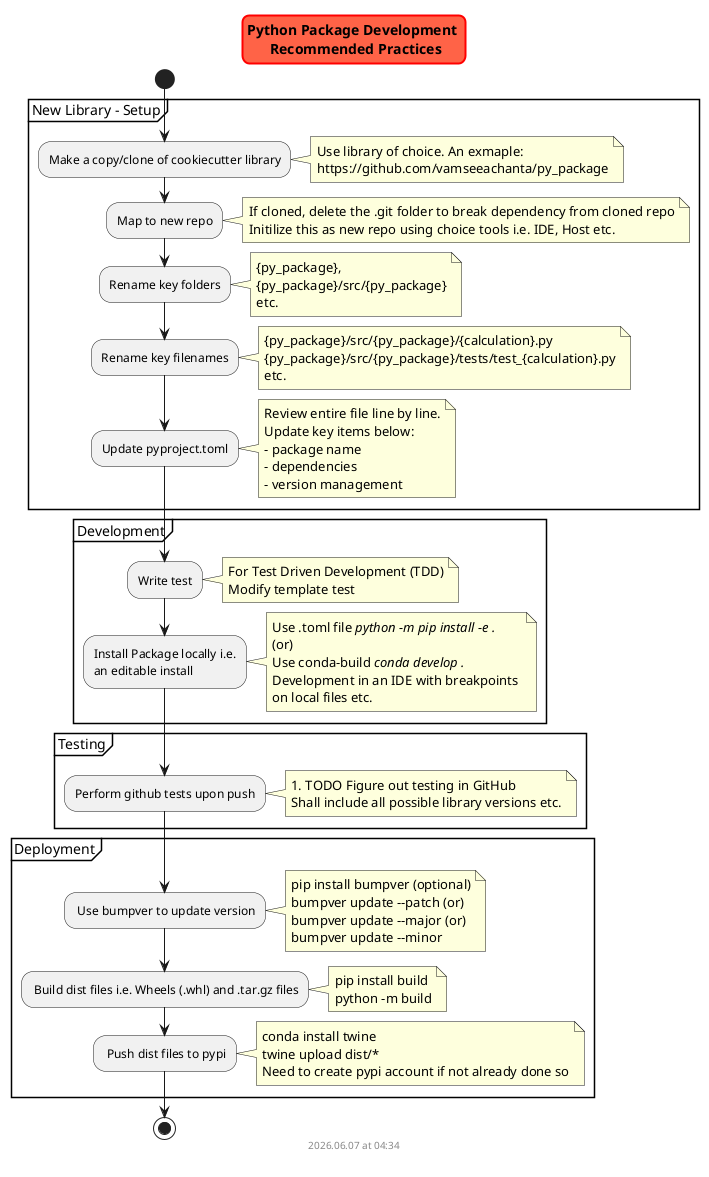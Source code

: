 @startuml package_development
skinparam titleBorderRoundCorner 15
skinparam titleBorderThickness 2
skinparam titleBorderColor red
skinparam titleBackgroundColor Tomato

title Python Package Development \n Recommended Practices

start

    partition "New Library - Setup" {


        :Make a copy/clone of cookiecutter library;
            note right
                Use library of choice. An exmaple:
                https://github.com/vamseeachanta/py_package
            end note

        :Map to new repo;
            note right
                If cloned, delete the .git folder to break dependency from cloned repo
                Initilize this as new repo using choice tools i.e. IDE, Host etc.
            end note

        :Rename key folders;
            note right
                {py_package}, 
                {py_package}/src/{py_package}
                etc.
            end note

        :Rename key filenames;
            note right
                {py_package}/src/{py_package}/{calculation}.py
                {py_package}/src/{py_package}/tests/test_{calculation}.py
                etc.
            end note

        :Update pyproject.toml;
            note right
                Review entire file line by line.
                Update key items below:
                - package name
                - dependencies
                - version management
            end note
    }

    partition "Development" {
    :Write test;
        note right
            For Test Driven Development (TDD)
            Modify template test
        end note
    :Install Package locally i.e.
    an editable install;
        note right
            Use .toml file //python -m pip install -e .//
            (or)
            Use conda-build //conda develop .//
            Development in an IDE with breakpoints 
            on local files etc.
        end note
    }

    partition "Testing" {
    :Perform github tests upon push;
        note right
            #TODO Figure out testing in GitHub
            Shall include all possible library versions etc.
        end note
    }


    partition "Deployment" {
    : Use bumpver to update version;
        note right
            pip install bumpver (optional)
            bumpver update --patch (or)
            bumpver update --major (or)
            bumpver update --minor
        end note
    : Build dist files i.e. Wheels (.whl) and .tar.gz files;
        note right
            pip install build
            python -m build
        end note
    : Push dist files to pypi;
        note right
            conda install twine
            twine upload dist/*
            Need to create pypi account if not already done so
        end note
    }

stop

footer
%date("yyyy.MM.dd' at 'HH:mm")
%filename()
end footer

@enduml
